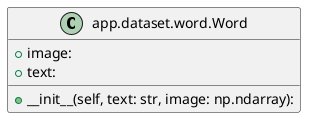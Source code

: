 @startuml

top to bottom direction
skinparam linetype ortho

class node0 as "app.dataset.word.Word" {
   + image:
   + text:
   + __init__(self, text: str, image: np.ndarray):
}

@enduml
